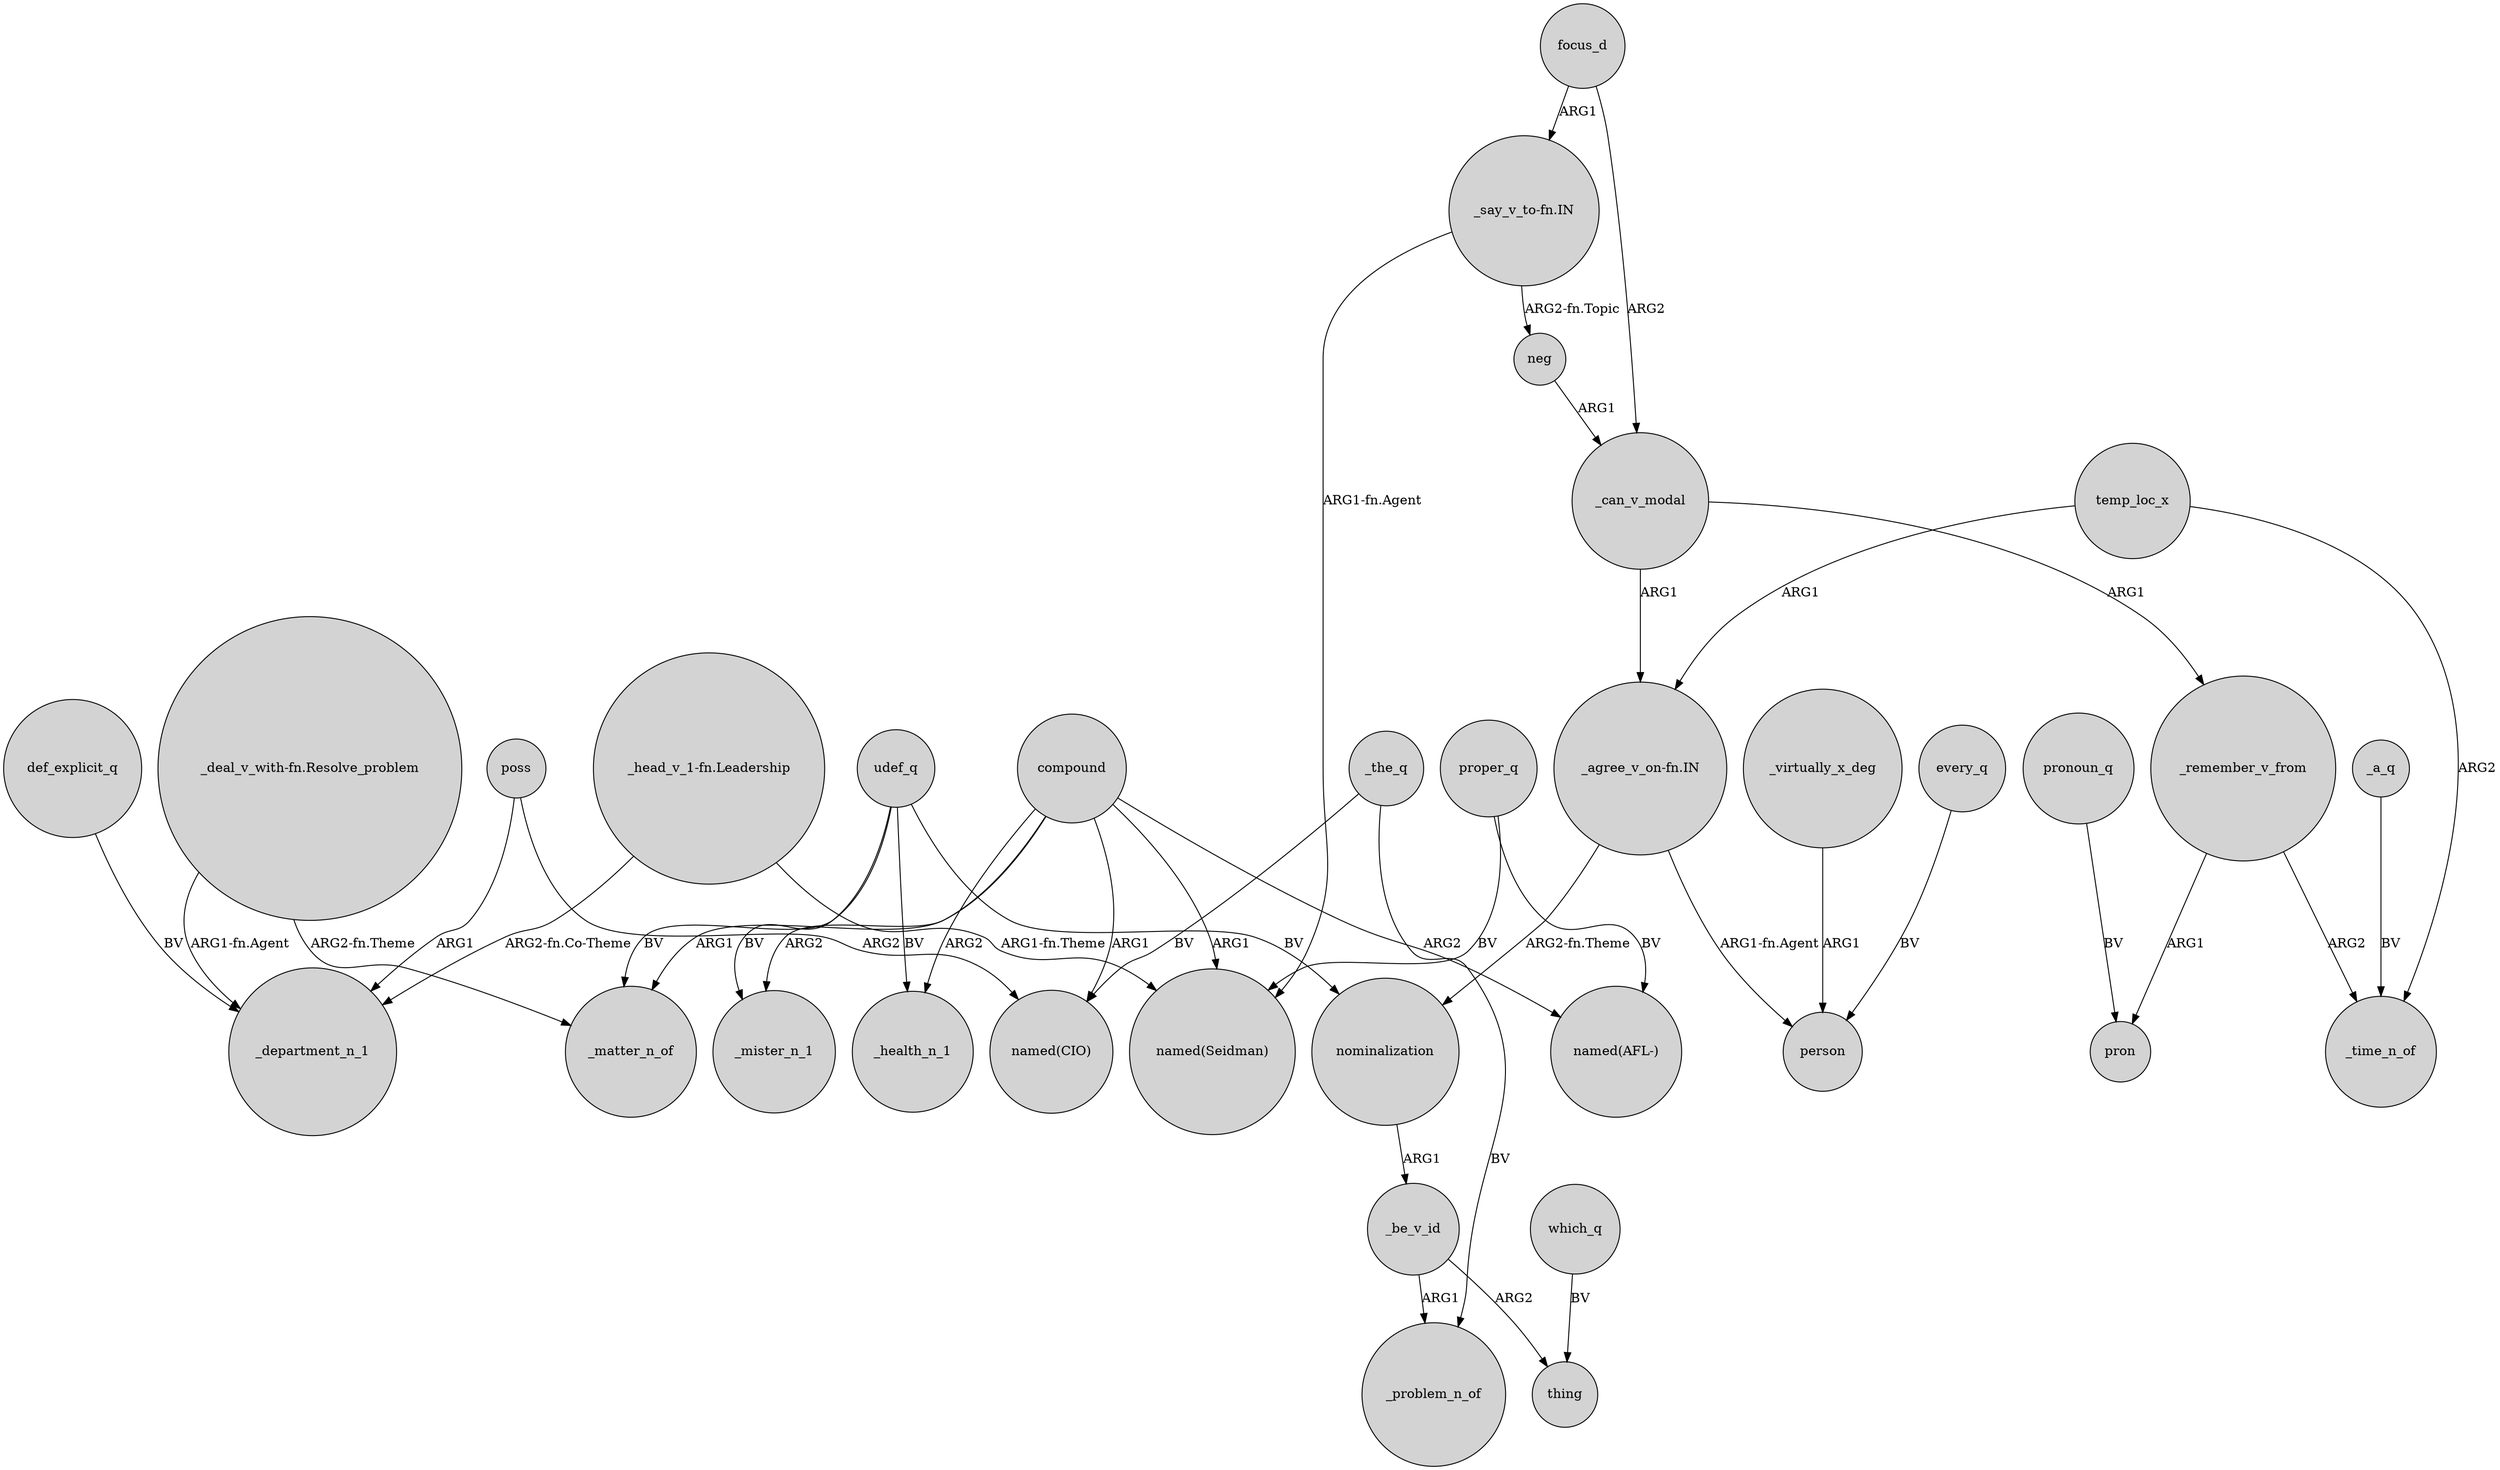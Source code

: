 digraph {
	node [shape=circle style=filled]
	compound -> _matter_n_of [label=ARG1]
	"_head_v_1-fn.Leadership" -> "named(Seidman)" [label="ARG1-fn.Theme"]
	"_deal_v_with-fn.Resolve_problem" -> _department_n_1 [label="ARG1-fn.Agent"]
	"_agree_v_on-fn.IN" -> nominalization [label="ARG2-fn.Theme"]
	"_say_v_to-fn.IN" -> "named(Seidman)" [label="ARG1-fn.Agent"]
	"_deal_v_with-fn.Resolve_problem" -> _matter_n_of [label="ARG2-fn.Theme"]
	compound -> _mister_n_1 [label=ARG2]
	_the_q -> _problem_n_of [label=BV]
	"_agree_v_on-fn.IN" -> person [label="ARG1-fn.Agent"]
	compound -> "named(AFL-)" [label=ARG2]
	every_q -> person [label=BV]
	udef_q -> _mister_n_1 [label=BV]
	poss -> "named(CIO)" [label=ARG2]
	_a_q -> _time_n_of [label=BV]
	_can_v_modal -> "_agree_v_on-fn.IN" [label=ARG1]
	poss -> _department_n_1 [label=ARG1]
	"_head_v_1-fn.Leadership" -> _department_n_1 [label="ARG2-fn.Co-Theme"]
	proper_q -> "named(Seidman)" [label=BV]
	pronoun_q -> pron [label=BV]
	udef_q -> _matter_n_of [label=BV]
	compound -> "named(CIO)" [label=ARG1]
	temp_loc_x -> _time_n_of [label=ARG2]
	compound -> _health_n_1 [label=ARG2]
	_remember_v_from -> _time_n_of [label=ARG2]
	udef_q -> _health_n_1 [label=BV]
	nominalization -> _be_v_id [label=ARG1]
	_virtually_x_deg -> person [label=ARG1]
	udef_q -> nominalization [label=BV]
	proper_q -> "named(AFL-)" [label=BV]
	_remember_v_from -> pron [label=ARG1]
	"_say_v_to-fn.IN" -> neg [label="ARG2-fn.Topic"]
	_be_v_id -> _problem_n_of [label=ARG1]
	temp_loc_x -> "_agree_v_on-fn.IN" [label=ARG1]
	_can_v_modal -> _remember_v_from [label=ARG1]
	_the_q -> "named(CIO)" [label=BV]
	_be_v_id -> thing [label=ARG2]
	def_explicit_q -> _department_n_1 [label=BV]
	focus_d -> _can_v_modal [label=ARG2]
	compound -> "named(Seidman)" [label=ARG1]
	neg -> _can_v_modal [label=ARG1]
	focus_d -> "_say_v_to-fn.IN" [label=ARG1]
	which_q -> thing [label=BV]
}
